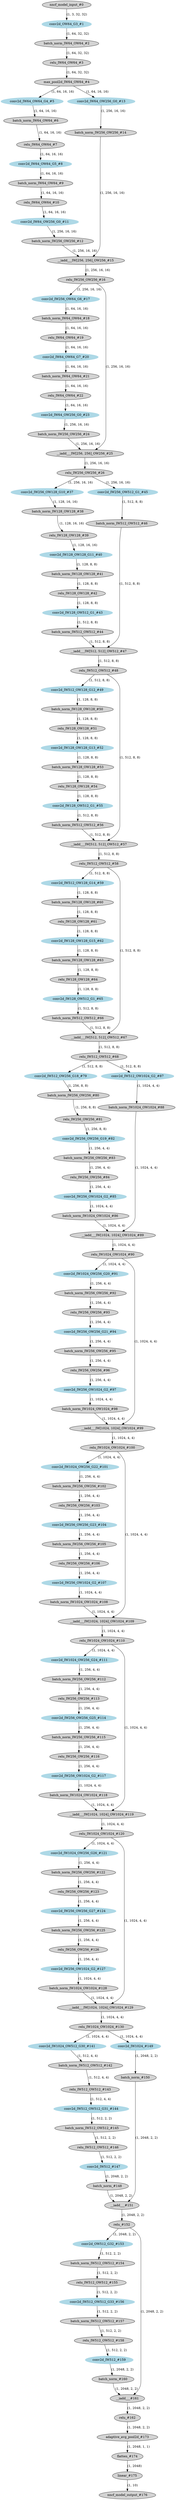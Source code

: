 strict digraph  {
"0 /nncf_model_input_0" [id=0, label="nncf_model_input_#0", style=filled, type=nncf_model_input];
"1 ResNet/NNCFConv2d[conv1]/conv2d_0" [color=lightblue, id=1, label="conv2d_OW64_G3_#1", style=filled, type=conv2d];
"2 ResNet/NNCFBatchNorm[bn1]/batch_norm_0" [id=2, label="batch_norm_IW64_OW64_#2", style=filled, type=batch_norm];
"3 ResNet/relu_0" [id=3, label="relu_IW64_OW64_#3", style=filled, type=relu];
"4 ResNet/MaxPool2d[maxpool]/max_pool2d_0" [id=4, label="max_pool2d_IW64_OW64_#4", style=filled, type=max_pool2d];
"5 ResNet/Sequential[layer1]/Bottleneck[0]/NNCFConv2d[conv1]/conv2d_0" [color=lightblue, id=5, label="conv2d_IW64_OW64_G4_#5", style=filled, type=conv2d];
"6 ResNet/Sequential[layer1]/Bottleneck[0]/NNCFBatchNorm[bn1]/batch_norm_0" [id=6, label="batch_norm_IW64_OW64_#6", style=filled, type=batch_norm];
"7 ResNet/Sequential[layer1]/Bottleneck[0]/relu_0" [id=7, label="relu_IW64_OW64_#7", style=filled, type=relu];
"8 ResNet/Sequential[layer1]/Bottleneck[0]/NNCFConv2d[conv2]/conv2d_0" [color=lightblue, id=8, label="conv2d_IW64_OW64_G5_#8", style=filled, type=conv2d];
"9 ResNet/Sequential[layer1]/Bottleneck[0]/NNCFBatchNorm[bn2]/batch_norm_0" [id=9, label="batch_norm_IW64_OW64_#9", style=filled, type=batch_norm];
"10 ResNet/Sequential[layer1]/Bottleneck[0]/relu_1" [id=10, label="relu_IW64_OW64_#10", style=filled, type=relu];
"11 ResNet/Sequential[layer1]/Bottleneck[0]/NNCFConv2d[conv3]/conv2d_0" [color=lightblue, id=11, label="conv2d_IW64_OW256_G0_#11", style=filled, type=conv2d];
"12 ResNet/Sequential[layer1]/Bottleneck[0]/NNCFBatchNorm[bn3]/batch_norm_0" [id=12, label="batch_norm_IW256_OW256_#12", style=filled, type=batch_norm];
"13 ResNet/Sequential[layer1]/Bottleneck[0]/Sequential[shortcut]/NNCFConv2d[0]/conv2d_0" [color=lightblue, id=13, label="conv2d_IW64_OW256_G0_#13", style=filled, type=conv2d];
"14 ResNet/Sequential[layer1]/Bottleneck[0]/Sequential[shortcut]/NNCFBatchNorm[1]/batch_norm_0" [id=14, label="batch_norm_IW256_OW256_#14", style=filled, type=batch_norm];
"15 ResNet/Sequential[layer1]/Bottleneck[0]/__iadd___0" [id=15, label="__iadd___IW[256, 256]_OW256_#15", style=filled, type=__iadd__];
"16 ResNet/Sequential[layer1]/Bottleneck[0]/relu_2" [id=16, label="relu_IW256_OW256_#16", style=filled, type=relu];
"17 ResNet/Sequential[layer1]/Bottleneck[1]/NNCFConv2d[conv1]/conv2d_0" [color=lightblue, id=17, label="conv2d_IW256_OW64_G6_#17", style=filled, type=conv2d];
"18 ResNet/Sequential[layer1]/Bottleneck[1]/NNCFBatchNorm[bn1]/batch_norm_0" [id=18, label="batch_norm_IW64_OW64_#18", style=filled, type=batch_norm];
"19 ResNet/Sequential[layer1]/Bottleneck[1]/relu_0" [id=19, label="relu_IW64_OW64_#19", style=filled, type=relu];
"20 ResNet/Sequential[layer1]/Bottleneck[1]/NNCFConv2d[conv2]/conv2d_0" [color=lightblue, id=20, label="conv2d_IW64_OW64_G7_#20", style=filled, type=conv2d];
"21 ResNet/Sequential[layer1]/Bottleneck[1]/NNCFBatchNorm[bn2]/batch_norm_0" [id=21, label="batch_norm_IW64_OW64_#21", style=filled, type=batch_norm];
"22 ResNet/Sequential[layer1]/Bottleneck[1]/relu_1" [id=22, label="relu_IW64_OW64_#22", style=filled, type=relu];
"23 ResNet/Sequential[layer1]/Bottleneck[1]/NNCFConv2d[conv3]/conv2d_0" [color=lightblue, id=23, label="conv2d_IW64_OW256_G0_#23", style=filled, type=conv2d];
"24 ResNet/Sequential[layer1]/Bottleneck[1]/NNCFBatchNorm[bn3]/batch_norm_0" [id=24, label="batch_norm_IW256_OW256_#24", style=filled, type=batch_norm];
"25 ResNet/Sequential[layer1]/Bottleneck[1]/__iadd___0" [id=25, label="__iadd___IW[256, 256]_OW256_#25", style=filled, type=__iadd__];
"26 ResNet/Sequential[layer1]/Bottleneck[1]/relu_2" [id=26, label="relu_IW256_OW256_#26", style=filled, type=relu];
"27 ResNet/Sequential[layer2]/Bottleneck[0]/NNCFConv2d[conv1]/conv2d_0" [color=lightblue, id=27, label="conv2d_IW256_OW128_G10_#37", style=filled, type=conv2d];
"28 ResNet/Sequential[layer2]/Bottleneck[0]/NNCFBatchNorm[bn1]/batch_norm_0" [id=28, label="batch_norm_IW128_OW128_#38", style=filled, type=batch_norm];
"29 ResNet/Sequential[layer2]/Bottleneck[0]/relu_0" [id=29, label="relu_IW128_OW128_#39", style=filled, type=relu];
"30 ResNet/Sequential[layer2]/Bottleneck[0]/NNCFConv2d[conv2]/conv2d_0" [color=lightblue, id=30, label="conv2d_IW128_OW128_G11_#40", style=filled, type=conv2d];
"31 ResNet/Sequential[layer2]/Bottleneck[0]/NNCFBatchNorm[bn2]/batch_norm_0" [id=31, label="batch_norm_IW128_OW128_#41", style=filled, type=batch_norm];
"32 ResNet/Sequential[layer2]/Bottleneck[0]/relu_1" [id=32, label="relu_IW128_OW128_#42", style=filled, type=relu];
"33 ResNet/Sequential[layer2]/Bottleneck[0]/NNCFConv2d[conv3]/conv2d_0" [color=lightblue, id=33, label="conv2d_IW128_OW512_G1_#43", style=filled, type=conv2d];
"34 ResNet/Sequential[layer2]/Bottleneck[0]/NNCFBatchNorm[bn3]/batch_norm_0" [id=34, label="batch_norm_IW512_OW512_#44", style=filled, type=batch_norm];
"35 ResNet/Sequential[layer2]/Bottleneck[0]/Sequential[shortcut]/NNCFConv2d[0]/conv2d_0" [color=lightblue, id=35, label="conv2d_IW256_OW512_G1_#45", style=filled, type=conv2d];
"36 ResNet/Sequential[layer2]/Bottleneck[0]/Sequential[shortcut]/NNCFBatchNorm[1]/batch_norm_0" [id=36, label="batch_norm_IW512_OW512_#46", style=filled, type=batch_norm];
"37 ResNet/Sequential[layer2]/Bottleneck[0]/__iadd___0" [id=37, label="__iadd___IW[512, 512]_OW512_#47", style=filled, type=__iadd__];
"38 ResNet/Sequential[layer2]/Bottleneck[0]/relu_2" [id=38, label="relu_IW512_OW512_#48", style=filled, type=relu];
"39 ResNet/Sequential[layer2]/Bottleneck[1]/NNCFConv2d[conv1]/conv2d_0" [color=lightblue, id=39, label="conv2d_IW512_OW128_G12_#49", style=filled, type=conv2d];
"40 ResNet/Sequential[layer2]/Bottleneck[1]/NNCFBatchNorm[bn1]/batch_norm_0" [id=40, label="batch_norm_IW128_OW128_#50", style=filled, type=batch_norm];
"41 ResNet/Sequential[layer2]/Bottleneck[1]/relu_0" [id=41, label="relu_IW128_OW128_#51", style=filled, type=relu];
"42 ResNet/Sequential[layer2]/Bottleneck[1]/NNCFConv2d[conv2]/conv2d_0" [color=lightblue, id=42, label="conv2d_IW128_OW128_G13_#52", style=filled, type=conv2d];
"43 ResNet/Sequential[layer2]/Bottleneck[1]/NNCFBatchNorm[bn2]/batch_norm_0" [id=43, label="batch_norm_IW128_OW128_#53", style=filled, type=batch_norm];
"44 ResNet/Sequential[layer2]/Bottleneck[1]/relu_1" [id=44, label="relu_IW128_OW128_#54", style=filled, type=relu];
"45 ResNet/Sequential[layer2]/Bottleneck[1]/NNCFConv2d[conv3]/conv2d_0" [color=lightblue, id=45, label="conv2d_IW128_OW512_G1_#55", style=filled, type=conv2d];
"46 ResNet/Sequential[layer2]/Bottleneck[1]/NNCFBatchNorm[bn3]/batch_norm_0" [id=46, label="batch_norm_IW512_OW512_#56", style=filled, type=batch_norm];
"47 ResNet/Sequential[layer2]/Bottleneck[1]/__iadd___0" [id=47, label="__iadd___IW[512, 512]_OW512_#57", style=filled, type=__iadd__];
"48 ResNet/Sequential[layer2]/Bottleneck[1]/relu_2" [id=48, label="relu_IW512_OW512_#58", style=filled, type=relu];
"49 ResNet/Sequential[layer2]/Bottleneck[2]/NNCFConv2d[conv1]/conv2d_0" [color=lightblue, id=49, label="conv2d_IW512_OW128_G14_#59", style=filled, type=conv2d];
"50 ResNet/Sequential[layer2]/Bottleneck[2]/NNCFBatchNorm[bn1]/batch_norm_0" [id=50, label="batch_norm_IW128_OW128_#60", style=filled, type=batch_norm];
"51 ResNet/Sequential[layer2]/Bottleneck[2]/relu_0" [id=51, label="relu_IW128_OW128_#61", style=filled, type=relu];
"52 ResNet/Sequential[layer2]/Bottleneck[2]/NNCFConv2d[conv2]/conv2d_0" [color=lightblue, id=52, label="conv2d_IW128_OW128_G15_#62", style=filled, type=conv2d];
"53 ResNet/Sequential[layer2]/Bottleneck[2]/NNCFBatchNorm[bn2]/batch_norm_0" [id=53, label="batch_norm_IW128_OW128_#63", style=filled, type=batch_norm];
"54 ResNet/Sequential[layer2]/Bottleneck[2]/relu_1" [id=54, label="relu_IW128_OW128_#64", style=filled, type=relu];
"55 ResNet/Sequential[layer2]/Bottleneck[2]/NNCFConv2d[conv3]/conv2d_0" [color=lightblue, id=55, label="conv2d_IW128_OW512_G1_#65", style=filled, type=conv2d];
"56 ResNet/Sequential[layer2]/Bottleneck[2]/NNCFBatchNorm[bn3]/batch_norm_0" [id=56, label="batch_norm_IW512_OW512_#66", style=filled, type=batch_norm];
"57 ResNet/Sequential[layer2]/Bottleneck[2]/__iadd___0" [id=57, label="__iadd___IW[512, 512]_OW512_#67", style=filled, type=__iadd__];
"58 ResNet/Sequential[layer2]/Bottleneck[2]/relu_2" [id=58, label="relu_IW512_OW512_#68", style=filled, type=relu];
"59 ResNet/Sequential[layer3]/Bottleneck[0]/NNCFConv2d[conv1]/conv2d_0" [color=lightblue, id=59, label="conv2d_IW512_OW256_G18_#79", style=filled, type=conv2d];
"60 ResNet/Sequential[layer3]/Bottleneck[0]/NNCFBatchNorm[bn1]/batch_norm_0" [id=60, label="batch_norm_IW256_OW256_#80", style=filled, type=batch_norm];
"61 ResNet/Sequential[layer3]/Bottleneck[0]/relu_0" [id=61, label="relu_IW256_OW256_#81", style=filled, type=relu];
"62 ResNet/Sequential[layer3]/Bottleneck[0]/NNCFConv2d[conv2]/conv2d_0" [color=lightblue, id=62, label="conv2d_IW256_OW256_G19_#82", style=filled, type=conv2d];
"63 ResNet/Sequential[layer3]/Bottleneck[0]/NNCFBatchNorm[bn2]/batch_norm_0" [id=63, label="batch_norm_IW256_OW256_#83", style=filled, type=batch_norm];
"64 ResNet/Sequential[layer3]/Bottleneck[0]/relu_1" [id=64, label="relu_IW256_OW256_#84", style=filled, type=relu];
"65 ResNet/Sequential[layer3]/Bottleneck[0]/NNCFConv2d[conv3]/conv2d_0" [color=lightblue, id=65, label="conv2d_IW256_OW1024_G2_#85", style=filled, type=conv2d];
"66 ResNet/Sequential[layer3]/Bottleneck[0]/NNCFBatchNorm[bn3]/batch_norm_0" [id=66, label="batch_norm_IW1024_OW1024_#86", style=filled, type=batch_norm];
"67 ResNet/Sequential[layer3]/Bottleneck[0]/Sequential[shortcut]/NNCFConv2d[0]/conv2d_0" [color=lightblue, id=67, label="conv2d_IW512_OW1024_G2_#87", style=filled, type=conv2d];
"68 ResNet/Sequential[layer3]/Bottleneck[0]/Sequential[shortcut]/NNCFBatchNorm[1]/batch_norm_0" [id=68, label="batch_norm_IW1024_OW1024_#88", style=filled, type=batch_norm];
"69 ResNet/Sequential[layer3]/Bottleneck[0]/__iadd___0" [id=69, label="__iadd___IW[1024, 1024]_OW1024_#89", style=filled, type=__iadd__];
"70 ResNet/Sequential[layer3]/Bottleneck[0]/relu_2" [id=70, label="relu_IW1024_OW1024_#90", style=filled, type=relu];
"71 ResNet/Sequential[layer3]/Bottleneck[1]/NNCFConv2d[conv1]/conv2d_0" [color=lightblue, id=71, label="conv2d_IW1024_OW256_G20_#91", style=filled, type=conv2d];
"72 ResNet/Sequential[layer3]/Bottleneck[1]/NNCFBatchNorm[bn1]/batch_norm_0" [id=72, label="batch_norm_IW256_OW256_#92", style=filled, type=batch_norm];
"73 ResNet/Sequential[layer3]/Bottleneck[1]/relu_0" [id=73, label="relu_IW256_OW256_#93", style=filled, type=relu];
"74 ResNet/Sequential[layer3]/Bottleneck[1]/NNCFConv2d[conv2]/conv2d_0" [color=lightblue, id=74, label="conv2d_IW256_OW256_G21_#94", style=filled, type=conv2d];
"75 ResNet/Sequential[layer3]/Bottleneck[1]/NNCFBatchNorm[bn2]/batch_norm_0" [id=75, label="batch_norm_IW256_OW256_#95", style=filled, type=batch_norm];
"76 ResNet/Sequential[layer3]/Bottleneck[1]/relu_1" [id=76, label="relu_IW256_OW256_#96", style=filled, type=relu];
"77 ResNet/Sequential[layer3]/Bottleneck[1]/NNCFConv2d[conv3]/conv2d_0" [color=lightblue, id=77, label="conv2d_IW256_OW1024_G2_#97", style=filled, type=conv2d];
"78 ResNet/Sequential[layer3]/Bottleneck[1]/NNCFBatchNorm[bn3]/batch_norm_0" [id=78, label="batch_norm_IW1024_OW1024_#98", style=filled, type=batch_norm];
"79 ResNet/Sequential[layer3]/Bottleneck[1]/__iadd___0" [id=79, label="__iadd___IW[1024, 1024]_OW1024_#99", style=filled, type=__iadd__];
"80 ResNet/Sequential[layer3]/Bottleneck[1]/relu_2" [id=80, label="relu_IW1024_OW1024_#100", style=filled, type=relu];
"81 ResNet/Sequential[layer3]/Bottleneck[2]/NNCFConv2d[conv1]/conv2d_0" [color=lightblue, id=81, label="conv2d_IW1024_OW256_G22_#101", style=filled, type=conv2d];
"82 ResNet/Sequential[layer3]/Bottleneck[2]/NNCFBatchNorm[bn1]/batch_norm_0" [id=82, label="batch_norm_IW256_OW256_#102", style=filled, type=batch_norm];
"83 ResNet/Sequential[layer3]/Bottleneck[2]/relu_0" [id=83, label="relu_IW256_OW256_#103", style=filled, type=relu];
"84 ResNet/Sequential[layer3]/Bottleneck[2]/NNCFConv2d[conv2]/conv2d_0" [color=lightblue, id=84, label="conv2d_IW256_OW256_G23_#104", style=filled, type=conv2d];
"85 ResNet/Sequential[layer3]/Bottleneck[2]/NNCFBatchNorm[bn2]/batch_norm_0" [id=85, label="batch_norm_IW256_OW256_#105", style=filled, type=batch_norm];
"86 ResNet/Sequential[layer3]/Bottleneck[2]/relu_1" [id=86, label="relu_IW256_OW256_#106", style=filled, type=relu];
"87 ResNet/Sequential[layer3]/Bottleneck[2]/NNCFConv2d[conv3]/conv2d_0" [color=lightblue, id=87, label="conv2d_IW256_OW1024_G2_#107", style=filled, type=conv2d];
"88 ResNet/Sequential[layer3]/Bottleneck[2]/NNCFBatchNorm[bn3]/batch_norm_0" [id=88, label="batch_norm_IW1024_OW1024_#108", style=filled, type=batch_norm];
"89 ResNet/Sequential[layer3]/Bottleneck[2]/__iadd___0" [id=89, label="__iadd___IW[1024, 1024]_OW1024_#109", style=filled, type=__iadd__];
"90 ResNet/Sequential[layer3]/Bottleneck[2]/relu_2" [id=90, label="relu_IW1024_OW1024_#110", style=filled, type=relu];
"91 ResNet/Sequential[layer3]/Bottleneck[3]/NNCFConv2d[conv1]/conv2d_0" [color=lightblue, id=91, label="conv2d_IW1024_OW256_G24_#111", style=filled, type=conv2d];
"92 ResNet/Sequential[layer3]/Bottleneck[3]/NNCFBatchNorm[bn1]/batch_norm_0" [id=92, label="batch_norm_IW256_OW256_#112", style=filled, type=batch_norm];
"93 ResNet/Sequential[layer3]/Bottleneck[3]/relu_0" [id=93, label="relu_IW256_OW256_#113", style=filled, type=relu];
"94 ResNet/Sequential[layer3]/Bottleneck[3]/NNCFConv2d[conv2]/conv2d_0" [color=lightblue, id=94, label="conv2d_IW256_OW256_G25_#114", style=filled, type=conv2d];
"95 ResNet/Sequential[layer3]/Bottleneck[3]/NNCFBatchNorm[bn2]/batch_norm_0" [id=95, label="batch_norm_IW256_OW256_#115", style=filled, type=batch_norm];
"96 ResNet/Sequential[layer3]/Bottleneck[3]/relu_1" [id=96, label="relu_IW256_OW256_#116", style=filled, type=relu];
"97 ResNet/Sequential[layer3]/Bottleneck[3]/NNCFConv2d[conv3]/conv2d_0" [color=lightblue, id=97, label="conv2d_IW256_OW1024_G2_#117", style=filled, type=conv2d];
"98 ResNet/Sequential[layer3]/Bottleneck[3]/NNCFBatchNorm[bn3]/batch_norm_0" [id=98, label="batch_norm_IW1024_OW1024_#118", style=filled, type=batch_norm];
"99 ResNet/Sequential[layer3]/Bottleneck[3]/__iadd___0" [id=99, label="__iadd___IW[1024, 1024]_OW1024_#119", style=filled, type=__iadd__];
"100 ResNet/Sequential[layer3]/Bottleneck[3]/relu_2" [id=100, label="relu_IW1024_OW1024_#120", style=filled, type=relu];
"101 ResNet/Sequential[layer3]/Bottleneck[4]/NNCFConv2d[conv1]/conv2d_0" [color=lightblue, id=101, label="conv2d_IW1024_OW256_G26_#121", style=filled, type=conv2d];
"102 ResNet/Sequential[layer3]/Bottleneck[4]/NNCFBatchNorm[bn1]/batch_norm_0" [id=102, label="batch_norm_IW256_OW256_#122", style=filled, type=batch_norm];
"103 ResNet/Sequential[layer3]/Bottleneck[4]/relu_0" [id=103, label="relu_IW256_OW256_#123", style=filled, type=relu];
"104 ResNet/Sequential[layer3]/Bottleneck[4]/NNCFConv2d[conv2]/conv2d_0" [color=lightblue, id=104, label="conv2d_IW256_OW256_G27_#124", style=filled, type=conv2d];
"105 ResNet/Sequential[layer3]/Bottleneck[4]/NNCFBatchNorm[bn2]/batch_norm_0" [id=105, label="batch_norm_IW256_OW256_#125", style=filled, type=batch_norm];
"106 ResNet/Sequential[layer3]/Bottleneck[4]/relu_1" [id=106, label="relu_IW256_OW256_#126", style=filled, type=relu];
"107 ResNet/Sequential[layer3]/Bottleneck[4]/NNCFConv2d[conv3]/conv2d_0" [color=lightblue, id=107, label="conv2d_IW256_OW1024_G2_#127", style=filled, type=conv2d];
"108 ResNet/Sequential[layer3]/Bottleneck[4]/NNCFBatchNorm[bn3]/batch_norm_0" [id=108, label="batch_norm_IW1024_OW1024_#128", style=filled, type=batch_norm];
"109 ResNet/Sequential[layer3]/Bottleneck[4]/__iadd___0" [id=109, label="__iadd___IW[1024, 1024]_OW1024_#129", style=filled, type=__iadd__];
"110 ResNet/Sequential[layer3]/Bottleneck[4]/relu_2" [id=110, label="relu_IW1024_OW1024_#130", style=filled, type=relu];
"111 ResNet/Sequential[layer4]/Bottleneck[0]/NNCFConv2d[conv1]/conv2d_0" [color=lightblue, id=111, label="conv2d_IW1024_OW512_G30_#141", style=filled, type=conv2d];
"112 ResNet/Sequential[layer4]/Bottleneck[0]/NNCFBatchNorm[bn1]/batch_norm_0" [id=112, label="batch_norm_IW512_OW512_#142", style=filled, type=batch_norm];
"113 ResNet/Sequential[layer4]/Bottleneck[0]/relu_0" [id=113, label="relu_IW512_OW512_#143", style=filled, type=relu];
"114 ResNet/Sequential[layer4]/Bottleneck[0]/NNCFConv2d[conv2]/conv2d_0" [color=lightblue, id=114, label="conv2d_IW512_OW512_G31_#144", style=filled, type=conv2d];
"115 ResNet/Sequential[layer4]/Bottleneck[0]/NNCFBatchNorm[bn2]/batch_norm_0" [id=115, label="batch_norm_IW512_OW512_#145", style=filled, type=batch_norm];
"116 ResNet/Sequential[layer4]/Bottleneck[0]/relu_1" [id=116, label="relu_IW512_OW512_#146", style=filled, type=relu];
"117 ResNet/Sequential[layer4]/Bottleneck[0]/NNCFConv2d[conv3]/conv2d_0" [color=lightblue, id=117, label="conv2d_IW512_#147", style=filled, type=conv2d];
"118 ResNet/Sequential[layer4]/Bottleneck[0]/NNCFBatchNorm[bn3]/batch_norm_0" [id=118, label="batch_norm_#148", style=filled, type=batch_norm];
"119 ResNet/Sequential[layer4]/Bottleneck[0]/Sequential[shortcut]/NNCFConv2d[0]/conv2d_0" [color=lightblue, id=119, label="conv2d_IW1024_#149", style=filled, type=conv2d];
"120 ResNet/Sequential[layer4]/Bottleneck[0]/Sequential[shortcut]/NNCFBatchNorm[1]/batch_norm_0" [id=120, label="batch_norm_#150", style=filled, type=batch_norm];
"121 ResNet/Sequential[layer4]/Bottleneck[0]/__iadd___0" [id=121, label="__iadd___#151", style=filled, type=__iadd__];
"122 ResNet/Sequential[layer4]/Bottleneck[0]/relu_2" [id=122, label="relu_#152", style=filled, type=relu];
"123 ResNet/Sequential[layer4]/Bottleneck[1]/NNCFConv2d[conv1]/conv2d_0" [color=lightblue, id=123, label="conv2d_OW512_G32_#153", style=filled, type=conv2d];
"124 ResNet/Sequential[layer4]/Bottleneck[1]/NNCFBatchNorm[bn1]/batch_norm_0" [id=124, label="batch_norm_IW512_OW512_#154", style=filled, type=batch_norm];
"125 ResNet/Sequential[layer4]/Bottleneck[1]/relu_0" [id=125, label="relu_IW512_OW512_#155", style=filled, type=relu];
"126 ResNet/Sequential[layer4]/Bottleneck[1]/NNCFConv2d[conv2]/conv2d_0" [color=lightblue, id=126, label="conv2d_IW512_OW512_G33_#156", style=filled, type=conv2d];
"127 ResNet/Sequential[layer4]/Bottleneck[1]/NNCFBatchNorm[bn2]/batch_norm_0" [id=127, label="batch_norm_IW512_OW512_#157", style=filled, type=batch_norm];
"128 ResNet/Sequential[layer4]/Bottleneck[1]/relu_1" [id=128, label="relu_IW512_OW512_#158", style=filled, type=relu];
"129 ResNet/Sequential[layer4]/Bottleneck[1]/NNCFConv2d[conv3]/conv2d_0" [color=lightblue, id=129, label="conv2d_IW512_#159", style=filled, type=conv2d];
"130 ResNet/Sequential[layer4]/Bottleneck[1]/NNCFBatchNorm[bn3]/batch_norm_0" [id=130, label="batch_norm_#160", style=filled, type=batch_norm];
"131 ResNet/Sequential[layer4]/Bottleneck[1]/__iadd___0" [id=131, label="__iadd___#161", style=filled, type=__iadd__];
"132 ResNet/Sequential[layer4]/Bottleneck[1]/relu_2" [id=132, label="relu_#162", style=filled, type=relu];
"133 ResNet/AdaptiveAvgPool2d[avgpool]/adaptive_avg_pool2d_0" [id=133, label="adaptive_avg_pool2d_#173", style=filled, type=adaptive_avg_pool2d];
"134 ResNet/flatten_0" [id=134, label="flatten_#174", style=filled, type=flatten];
"135 ResNet/NNCFLinear[linear]/linear_0" [id=135, label="linear_#175", style=filled, type=linear];
"136 /nncf_model_output_0" [id=136, label="nncf_model_output_#176", style=filled, type=nncf_model_output];
"0 /nncf_model_input_0" -> "1 ResNet/NNCFConv2d[conv1]/conv2d_0"  [label="(1, 3, 32, 32)", style=solid];
"1 ResNet/NNCFConv2d[conv1]/conv2d_0" -> "2 ResNet/NNCFBatchNorm[bn1]/batch_norm_0"  [label="(1, 64, 32, 32)", style=solid];
"2 ResNet/NNCFBatchNorm[bn1]/batch_norm_0" -> "3 ResNet/relu_0"  [label="(1, 64, 32, 32)", style=solid];
"3 ResNet/relu_0" -> "4 ResNet/MaxPool2d[maxpool]/max_pool2d_0"  [label="(1, 64, 32, 32)", style=solid];
"4 ResNet/MaxPool2d[maxpool]/max_pool2d_0" -> "5 ResNet/Sequential[layer1]/Bottleneck[0]/NNCFConv2d[conv1]/conv2d_0"  [label="(1, 64, 16, 16)", style=solid];
"5 ResNet/Sequential[layer1]/Bottleneck[0]/NNCFConv2d[conv1]/conv2d_0" -> "6 ResNet/Sequential[layer1]/Bottleneck[0]/NNCFBatchNorm[bn1]/batch_norm_0"  [label="(1, 64, 16, 16)", style=solid];
"6 ResNet/Sequential[layer1]/Bottleneck[0]/NNCFBatchNorm[bn1]/batch_norm_0" -> "7 ResNet/Sequential[layer1]/Bottleneck[0]/relu_0"  [label="(1, 64, 16, 16)", style=solid];
"7 ResNet/Sequential[layer1]/Bottleneck[0]/relu_0" -> "8 ResNet/Sequential[layer1]/Bottleneck[0]/NNCFConv2d[conv2]/conv2d_0"  [label="(1, 64, 16, 16)", style=solid];
"8 ResNet/Sequential[layer1]/Bottleneck[0]/NNCFConv2d[conv2]/conv2d_0" -> "9 ResNet/Sequential[layer1]/Bottleneck[0]/NNCFBatchNorm[bn2]/batch_norm_0"  [label="(1, 64, 16, 16)", style=solid];
"4 ResNet/MaxPool2d[maxpool]/max_pool2d_0" -> "13 ResNet/Sequential[layer1]/Bottleneck[0]/Sequential[shortcut]/NNCFConv2d[0]/conv2d_0"  [label="(1, 64, 16, 16)", style=solid];
"9 ResNet/Sequential[layer1]/Bottleneck[0]/NNCFBatchNorm[bn2]/batch_norm_0" -> "10 ResNet/Sequential[layer1]/Bottleneck[0]/relu_1"  [label="(1, 64, 16, 16)", style=solid];
"10 ResNet/Sequential[layer1]/Bottleneck[0]/relu_1" -> "11 ResNet/Sequential[layer1]/Bottleneck[0]/NNCFConv2d[conv3]/conv2d_0"  [label="(1, 64, 16, 16)", style=solid];
"11 ResNet/Sequential[layer1]/Bottleneck[0]/NNCFConv2d[conv3]/conv2d_0" -> "12 ResNet/Sequential[layer1]/Bottleneck[0]/NNCFBatchNorm[bn3]/batch_norm_0"  [label="(1, 256, 16, 16)", style=solid];
"12 ResNet/Sequential[layer1]/Bottleneck[0]/NNCFBatchNorm[bn3]/batch_norm_0" -> "15 ResNet/Sequential[layer1]/Bottleneck[0]/__iadd___0"  [label="(1, 256, 16, 16)", style=solid];
"13 ResNet/Sequential[layer1]/Bottleneck[0]/Sequential[shortcut]/NNCFConv2d[0]/conv2d_0" -> "14 ResNet/Sequential[layer1]/Bottleneck[0]/Sequential[shortcut]/NNCFBatchNorm[1]/batch_norm_0"  [label="(1, 256, 16, 16)", style=solid];
"14 ResNet/Sequential[layer1]/Bottleneck[0]/Sequential[shortcut]/NNCFBatchNorm[1]/batch_norm_0" -> "15 ResNet/Sequential[layer1]/Bottleneck[0]/__iadd___0"  [label="(1, 256, 16, 16)", style=solid];
"15 ResNet/Sequential[layer1]/Bottleneck[0]/__iadd___0" -> "16 ResNet/Sequential[layer1]/Bottleneck[0]/relu_2"  [label="(1, 256, 16, 16)", style=solid];
"16 ResNet/Sequential[layer1]/Bottleneck[0]/relu_2" -> "17 ResNet/Sequential[layer1]/Bottleneck[1]/NNCFConv2d[conv1]/conv2d_0"  [label="(1, 256, 16, 16)", style=solid];
"16 ResNet/Sequential[layer1]/Bottleneck[0]/relu_2" -> "25 ResNet/Sequential[layer1]/Bottleneck[1]/__iadd___0"  [label="(1, 256, 16, 16)", style=solid];
"17 ResNet/Sequential[layer1]/Bottleneck[1]/NNCFConv2d[conv1]/conv2d_0" -> "18 ResNet/Sequential[layer1]/Bottleneck[1]/NNCFBatchNorm[bn1]/batch_norm_0"  [label="(1, 64, 16, 16)", style=solid];
"18 ResNet/Sequential[layer1]/Bottleneck[1]/NNCFBatchNorm[bn1]/batch_norm_0" -> "19 ResNet/Sequential[layer1]/Bottleneck[1]/relu_0"  [label="(1, 64, 16, 16)", style=solid];
"19 ResNet/Sequential[layer1]/Bottleneck[1]/relu_0" -> "20 ResNet/Sequential[layer1]/Bottleneck[1]/NNCFConv2d[conv2]/conv2d_0"  [label="(1, 64, 16, 16)", style=solid];
"20 ResNet/Sequential[layer1]/Bottleneck[1]/NNCFConv2d[conv2]/conv2d_0" -> "21 ResNet/Sequential[layer1]/Bottleneck[1]/NNCFBatchNorm[bn2]/batch_norm_0"  [label="(1, 64, 16, 16)", style=solid];
"21 ResNet/Sequential[layer1]/Bottleneck[1]/NNCFBatchNorm[bn2]/batch_norm_0" -> "22 ResNet/Sequential[layer1]/Bottleneck[1]/relu_1"  [label="(1, 64, 16, 16)", style=solid];
"22 ResNet/Sequential[layer1]/Bottleneck[1]/relu_1" -> "23 ResNet/Sequential[layer1]/Bottleneck[1]/NNCFConv2d[conv3]/conv2d_0"  [label="(1, 64, 16, 16)", style=solid];
"23 ResNet/Sequential[layer1]/Bottleneck[1]/NNCFConv2d[conv3]/conv2d_0" -> "24 ResNet/Sequential[layer1]/Bottleneck[1]/NNCFBatchNorm[bn3]/batch_norm_0"  [label="(1, 256, 16, 16)", style=solid];
"24 ResNet/Sequential[layer1]/Bottleneck[1]/NNCFBatchNorm[bn3]/batch_norm_0" -> "25 ResNet/Sequential[layer1]/Bottleneck[1]/__iadd___0"  [label="(1, 256, 16, 16)", style=solid];
"25 ResNet/Sequential[layer1]/Bottleneck[1]/__iadd___0" -> "26 ResNet/Sequential[layer1]/Bottleneck[1]/relu_2"  [label="(1, 256, 16, 16)", style=solid];
"26 ResNet/Sequential[layer1]/Bottleneck[1]/relu_2" -> "27 ResNet/Sequential[layer2]/Bottleneck[0]/NNCFConv2d[conv1]/conv2d_0"  [label="(1, 256, 16, 16)", style=solid];
"26 ResNet/Sequential[layer1]/Bottleneck[1]/relu_2" -> "35 ResNet/Sequential[layer2]/Bottleneck[0]/Sequential[shortcut]/NNCFConv2d[0]/conv2d_0"  [label="(1, 256, 16, 16)", style=solid];
"27 ResNet/Sequential[layer2]/Bottleneck[0]/NNCFConv2d[conv1]/conv2d_0" -> "28 ResNet/Sequential[layer2]/Bottleneck[0]/NNCFBatchNorm[bn1]/batch_norm_0"  [label="(1, 128, 16, 16)", style=solid];
"28 ResNet/Sequential[layer2]/Bottleneck[0]/NNCFBatchNorm[bn1]/batch_norm_0" -> "29 ResNet/Sequential[layer2]/Bottleneck[0]/relu_0"  [label="(1, 128, 16, 16)", style=solid];
"29 ResNet/Sequential[layer2]/Bottleneck[0]/relu_0" -> "30 ResNet/Sequential[layer2]/Bottleneck[0]/NNCFConv2d[conv2]/conv2d_0"  [label="(1, 128, 16, 16)", style=solid];
"30 ResNet/Sequential[layer2]/Bottleneck[0]/NNCFConv2d[conv2]/conv2d_0" -> "31 ResNet/Sequential[layer2]/Bottleneck[0]/NNCFBatchNorm[bn2]/batch_norm_0"  [label="(1, 128, 8, 8)", style=solid];
"31 ResNet/Sequential[layer2]/Bottleneck[0]/NNCFBatchNorm[bn2]/batch_norm_0" -> "32 ResNet/Sequential[layer2]/Bottleneck[0]/relu_1"  [label="(1, 128, 8, 8)", style=solid];
"32 ResNet/Sequential[layer2]/Bottleneck[0]/relu_1" -> "33 ResNet/Sequential[layer2]/Bottleneck[0]/NNCFConv2d[conv3]/conv2d_0"  [label="(1, 128, 8, 8)", style=solid];
"33 ResNet/Sequential[layer2]/Bottleneck[0]/NNCFConv2d[conv3]/conv2d_0" -> "34 ResNet/Sequential[layer2]/Bottleneck[0]/NNCFBatchNorm[bn3]/batch_norm_0"  [label="(1, 512, 8, 8)", style=solid];
"34 ResNet/Sequential[layer2]/Bottleneck[0]/NNCFBatchNorm[bn3]/batch_norm_0" -> "37 ResNet/Sequential[layer2]/Bottleneck[0]/__iadd___0"  [label="(1, 512, 8, 8)", style=solid];
"35 ResNet/Sequential[layer2]/Bottleneck[0]/Sequential[shortcut]/NNCFConv2d[0]/conv2d_0" -> "36 ResNet/Sequential[layer2]/Bottleneck[0]/Sequential[shortcut]/NNCFBatchNorm[1]/batch_norm_0"  [label="(1, 512, 8, 8)", style=solid];
"36 ResNet/Sequential[layer2]/Bottleneck[0]/Sequential[shortcut]/NNCFBatchNorm[1]/batch_norm_0" -> "37 ResNet/Sequential[layer2]/Bottleneck[0]/__iadd___0"  [label="(1, 512, 8, 8)", style=solid];
"37 ResNet/Sequential[layer2]/Bottleneck[0]/__iadd___0" -> "38 ResNet/Sequential[layer2]/Bottleneck[0]/relu_2"  [label="(1, 512, 8, 8)", style=solid];
"38 ResNet/Sequential[layer2]/Bottleneck[0]/relu_2" -> "39 ResNet/Sequential[layer2]/Bottleneck[1]/NNCFConv2d[conv1]/conv2d_0"  [label="(1, 512, 8, 8)", style=solid];
"38 ResNet/Sequential[layer2]/Bottleneck[0]/relu_2" -> "47 ResNet/Sequential[layer2]/Bottleneck[1]/__iadd___0"  [label="(1, 512, 8, 8)", style=solid];
"39 ResNet/Sequential[layer2]/Bottleneck[1]/NNCFConv2d[conv1]/conv2d_0" -> "40 ResNet/Sequential[layer2]/Bottleneck[1]/NNCFBatchNorm[bn1]/batch_norm_0"  [label="(1, 128, 8, 8)", style=solid];
"40 ResNet/Sequential[layer2]/Bottleneck[1]/NNCFBatchNorm[bn1]/batch_norm_0" -> "41 ResNet/Sequential[layer2]/Bottleneck[1]/relu_0"  [label="(1, 128, 8, 8)", style=solid];
"41 ResNet/Sequential[layer2]/Bottleneck[1]/relu_0" -> "42 ResNet/Sequential[layer2]/Bottleneck[1]/NNCFConv2d[conv2]/conv2d_0"  [label="(1, 128, 8, 8)", style=solid];
"42 ResNet/Sequential[layer2]/Bottleneck[1]/NNCFConv2d[conv2]/conv2d_0" -> "43 ResNet/Sequential[layer2]/Bottleneck[1]/NNCFBatchNorm[bn2]/batch_norm_0"  [label="(1, 128, 8, 8)", style=solid];
"43 ResNet/Sequential[layer2]/Bottleneck[1]/NNCFBatchNorm[bn2]/batch_norm_0" -> "44 ResNet/Sequential[layer2]/Bottleneck[1]/relu_1"  [label="(1, 128, 8, 8)", style=solid];
"44 ResNet/Sequential[layer2]/Bottleneck[1]/relu_1" -> "45 ResNet/Sequential[layer2]/Bottleneck[1]/NNCFConv2d[conv3]/conv2d_0"  [label="(1, 128, 8, 8)", style=solid];
"45 ResNet/Sequential[layer2]/Bottleneck[1]/NNCFConv2d[conv3]/conv2d_0" -> "46 ResNet/Sequential[layer2]/Bottleneck[1]/NNCFBatchNorm[bn3]/batch_norm_0"  [label="(1, 512, 8, 8)", style=solid];
"46 ResNet/Sequential[layer2]/Bottleneck[1]/NNCFBatchNorm[bn3]/batch_norm_0" -> "47 ResNet/Sequential[layer2]/Bottleneck[1]/__iadd___0"  [label="(1, 512, 8, 8)", style=solid];
"47 ResNet/Sequential[layer2]/Bottleneck[1]/__iadd___0" -> "48 ResNet/Sequential[layer2]/Bottleneck[1]/relu_2"  [label="(1, 512, 8, 8)", style=solid];
"48 ResNet/Sequential[layer2]/Bottleneck[1]/relu_2" -> "49 ResNet/Sequential[layer2]/Bottleneck[2]/NNCFConv2d[conv1]/conv2d_0"  [label="(1, 512, 8, 8)", style=solid];
"48 ResNet/Sequential[layer2]/Bottleneck[1]/relu_2" -> "57 ResNet/Sequential[layer2]/Bottleneck[2]/__iadd___0"  [label="(1, 512, 8, 8)", style=solid];
"49 ResNet/Sequential[layer2]/Bottleneck[2]/NNCFConv2d[conv1]/conv2d_0" -> "50 ResNet/Sequential[layer2]/Bottleneck[2]/NNCFBatchNorm[bn1]/batch_norm_0"  [label="(1, 128, 8, 8)", style=solid];
"50 ResNet/Sequential[layer2]/Bottleneck[2]/NNCFBatchNorm[bn1]/batch_norm_0" -> "51 ResNet/Sequential[layer2]/Bottleneck[2]/relu_0"  [label="(1, 128, 8, 8)", style=solid];
"51 ResNet/Sequential[layer2]/Bottleneck[2]/relu_0" -> "52 ResNet/Sequential[layer2]/Bottleneck[2]/NNCFConv2d[conv2]/conv2d_0"  [label="(1, 128, 8, 8)", style=solid];
"52 ResNet/Sequential[layer2]/Bottleneck[2]/NNCFConv2d[conv2]/conv2d_0" -> "53 ResNet/Sequential[layer2]/Bottleneck[2]/NNCFBatchNorm[bn2]/batch_norm_0"  [label="(1, 128, 8, 8)", style=solid];
"53 ResNet/Sequential[layer2]/Bottleneck[2]/NNCFBatchNorm[bn2]/batch_norm_0" -> "54 ResNet/Sequential[layer2]/Bottleneck[2]/relu_1"  [label="(1, 128, 8, 8)", style=solid];
"54 ResNet/Sequential[layer2]/Bottleneck[2]/relu_1" -> "55 ResNet/Sequential[layer2]/Bottleneck[2]/NNCFConv2d[conv3]/conv2d_0"  [label="(1, 128, 8, 8)", style=solid];
"55 ResNet/Sequential[layer2]/Bottleneck[2]/NNCFConv2d[conv3]/conv2d_0" -> "56 ResNet/Sequential[layer2]/Bottleneck[2]/NNCFBatchNorm[bn3]/batch_norm_0"  [label="(1, 512, 8, 8)", style=solid];
"56 ResNet/Sequential[layer2]/Bottleneck[2]/NNCFBatchNorm[bn3]/batch_norm_0" -> "57 ResNet/Sequential[layer2]/Bottleneck[2]/__iadd___0"  [label="(1, 512, 8, 8)", style=solid];
"57 ResNet/Sequential[layer2]/Bottleneck[2]/__iadd___0" -> "58 ResNet/Sequential[layer2]/Bottleneck[2]/relu_2"  [label="(1, 512, 8, 8)", style=solid];
"58 ResNet/Sequential[layer2]/Bottleneck[2]/relu_2" -> "59 ResNet/Sequential[layer3]/Bottleneck[0]/NNCFConv2d[conv1]/conv2d_0"  [label="(1, 512, 8, 8)", style=solid];
"58 ResNet/Sequential[layer2]/Bottleneck[2]/relu_2" -> "67 ResNet/Sequential[layer3]/Bottleneck[0]/Sequential[shortcut]/NNCFConv2d[0]/conv2d_0"  [label="(1, 512, 8, 8)", style=solid];
"59 ResNet/Sequential[layer3]/Bottleneck[0]/NNCFConv2d[conv1]/conv2d_0" -> "60 ResNet/Sequential[layer3]/Bottleneck[0]/NNCFBatchNorm[bn1]/batch_norm_0"  [label="(1, 256, 8, 8)", style=solid];
"60 ResNet/Sequential[layer3]/Bottleneck[0]/NNCFBatchNorm[bn1]/batch_norm_0" -> "61 ResNet/Sequential[layer3]/Bottleneck[0]/relu_0"  [label="(1, 256, 8, 8)", style=solid];
"61 ResNet/Sequential[layer3]/Bottleneck[0]/relu_0" -> "62 ResNet/Sequential[layer3]/Bottleneck[0]/NNCFConv2d[conv2]/conv2d_0"  [label="(1, 256, 8, 8)", style=solid];
"62 ResNet/Sequential[layer3]/Bottleneck[0]/NNCFConv2d[conv2]/conv2d_0" -> "63 ResNet/Sequential[layer3]/Bottleneck[0]/NNCFBatchNorm[bn2]/batch_norm_0"  [label="(1, 256, 4, 4)", style=solid];
"63 ResNet/Sequential[layer3]/Bottleneck[0]/NNCFBatchNorm[bn2]/batch_norm_0" -> "64 ResNet/Sequential[layer3]/Bottleneck[0]/relu_1"  [label="(1, 256, 4, 4)", style=solid];
"64 ResNet/Sequential[layer3]/Bottleneck[0]/relu_1" -> "65 ResNet/Sequential[layer3]/Bottleneck[0]/NNCFConv2d[conv3]/conv2d_0"  [label="(1, 256, 4, 4)", style=solid];
"65 ResNet/Sequential[layer3]/Bottleneck[0]/NNCFConv2d[conv3]/conv2d_0" -> "66 ResNet/Sequential[layer3]/Bottleneck[0]/NNCFBatchNorm[bn3]/batch_norm_0"  [label="(1, 1024, 4, 4)", style=solid];
"66 ResNet/Sequential[layer3]/Bottleneck[0]/NNCFBatchNorm[bn3]/batch_norm_0" -> "69 ResNet/Sequential[layer3]/Bottleneck[0]/__iadd___0"  [label="(1, 1024, 4, 4)", style=solid];
"67 ResNet/Sequential[layer3]/Bottleneck[0]/Sequential[shortcut]/NNCFConv2d[0]/conv2d_0" -> "68 ResNet/Sequential[layer3]/Bottleneck[0]/Sequential[shortcut]/NNCFBatchNorm[1]/batch_norm_0"  [label="(1, 1024, 4, 4)", style=solid];
"68 ResNet/Sequential[layer3]/Bottleneck[0]/Sequential[shortcut]/NNCFBatchNorm[1]/batch_norm_0" -> "69 ResNet/Sequential[layer3]/Bottleneck[0]/__iadd___0"  [label="(1, 1024, 4, 4)", style=solid];
"69 ResNet/Sequential[layer3]/Bottleneck[0]/__iadd___0" -> "70 ResNet/Sequential[layer3]/Bottleneck[0]/relu_2"  [label="(1, 1024, 4, 4)", style=solid];
"70 ResNet/Sequential[layer3]/Bottleneck[0]/relu_2" -> "71 ResNet/Sequential[layer3]/Bottleneck[1]/NNCFConv2d[conv1]/conv2d_0"  [label="(1, 1024, 4, 4)", style=solid];
"70 ResNet/Sequential[layer3]/Bottleneck[0]/relu_2" -> "79 ResNet/Sequential[layer3]/Bottleneck[1]/__iadd___0"  [label="(1, 1024, 4, 4)", style=solid];
"71 ResNet/Sequential[layer3]/Bottleneck[1]/NNCFConv2d[conv1]/conv2d_0" -> "72 ResNet/Sequential[layer3]/Bottleneck[1]/NNCFBatchNorm[bn1]/batch_norm_0"  [label="(1, 256, 4, 4)", style=solid];
"72 ResNet/Sequential[layer3]/Bottleneck[1]/NNCFBatchNorm[bn1]/batch_norm_0" -> "73 ResNet/Sequential[layer3]/Bottleneck[1]/relu_0"  [label="(1, 256, 4, 4)", style=solid];
"73 ResNet/Sequential[layer3]/Bottleneck[1]/relu_0" -> "74 ResNet/Sequential[layer3]/Bottleneck[1]/NNCFConv2d[conv2]/conv2d_0"  [label="(1, 256, 4, 4)", style=solid];
"74 ResNet/Sequential[layer3]/Bottleneck[1]/NNCFConv2d[conv2]/conv2d_0" -> "75 ResNet/Sequential[layer3]/Bottleneck[1]/NNCFBatchNorm[bn2]/batch_norm_0"  [label="(1, 256, 4, 4)", style=solid];
"75 ResNet/Sequential[layer3]/Bottleneck[1]/NNCFBatchNorm[bn2]/batch_norm_0" -> "76 ResNet/Sequential[layer3]/Bottleneck[1]/relu_1"  [label="(1, 256, 4, 4)", style=solid];
"76 ResNet/Sequential[layer3]/Bottleneck[1]/relu_1" -> "77 ResNet/Sequential[layer3]/Bottleneck[1]/NNCFConv2d[conv3]/conv2d_0"  [label="(1, 256, 4, 4)", style=solid];
"77 ResNet/Sequential[layer3]/Bottleneck[1]/NNCFConv2d[conv3]/conv2d_0" -> "78 ResNet/Sequential[layer3]/Bottleneck[1]/NNCFBatchNorm[bn3]/batch_norm_0"  [label="(1, 1024, 4, 4)", style=solid];
"78 ResNet/Sequential[layer3]/Bottleneck[1]/NNCFBatchNorm[bn3]/batch_norm_0" -> "79 ResNet/Sequential[layer3]/Bottleneck[1]/__iadd___0"  [label="(1, 1024, 4, 4)", style=solid];
"79 ResNet/Sequential[layer3]/Bottleneck[1]/__iadd___0" -> "80 ResNet/Sequential[layer3]/Bottleneck[1]/relu_2"  [label="(1, 1024, 4, 4)", style=solid];
"80 ResNet/Sequential[layer3]/Bottleneck[1]/relu_2" -> "81 ResNet/Sequential[layer3]/Bottleneck[2]/NNCFConv2d[conv1]/conv2d_0"  [label="(1, 1024, 4, 4)", style=solid];
"80 ResNet/Sequential[layer3]/Bottleneck[1]/relu_2" -> "89 ResNet/Sequential[layer3]/Bottleneck[2]/__iadd___0"  [label="(1, 1024, 4, 4)", style=solid];
"81 ResNet/Sequential[layer3]/Bottleneck[2]/NNCFConv2d[conv1]/conv2d_0" -> "82 ResNet/Sequential[layer3]/Bottleneck[2]/NNCFBatchNorm[bn1]/batch_norm_0"  [label="(1, 256, 4, 4)", style=solid];
"82 ResNet/Sequential[layer3]/Bottleneck[2]/NNCFBatchNorm[bn1]/batch_norm_0" -> "83 ResNet/Sequential[layer3]/Bottleneck[2]/relu_0"  [label="(1, 256, 4, 4)", style=solid];
"83 ResNet/Sequential[layer3]/Bottleneck[2]/relu_0" -> "84 ResNet/Sequential[layer3]/Bottleneck[2]/NNCFConv2d[conv2]/conv2d_0"  [label="(1, 256, 4, 4)", style=solid];
"84 ResNet/Sequential[layer3]/Bottleneck[2]/NNCFConv2d[conv2]/conv2d_0" -> "85 ResNet/Sequential[layer3]/Bottleneck[2]/NNCFBatchNorm[bn2]/batch_norm_0"  [label="(1, 256, 4, 4)", style=solid];
"85 ResNet/Sequential[layer3]/Bottleneck[2]/NNCFBatchNorm[bn2]/batch_norm_0" -> "86 ResNet/Sequential[layer3]/Bottleneck[2]/relu_1"  [label="(1, 256, 4, 4)", style=solid];
"86 ResNet/Sequential[layer3]/Bottleneck[2]/relu_1" -> "87 ResNet/Sequential[layer3]/Bottleneck[2]/NNCFConv2d[conv3]/conv2d_0"  [label="(1, 256, 4, 4)", style=solid];
"87 ResNet/Sequential[layer3]/Bottleneck[2]/NNCFConv2d[conv3]/conv2d_0" -> "88 ResNet/Sequential[layer3]/Bottleneck[2]/NNCFBatchNorm[bn3]/batch_norm_0"  [label="(1, 1024, 4, 4)", style=solid];
"88 ResNet/Sequential[layer3]/Bottleneck[2]/NNCFBatchNorm[bn3]/batch_norm_0" -> "89 ResNet/Sequential[layer3]/Bottleneck[2]/__iadd___0"  [label="(1, 1024, 4, 4)", style=solid];
"89 ResNet/Sequential[layer3]/Bottleneck[2]/__iadd___0" -> "90 ResNet/Sequential[layer3]/Bottleneck[2]/relu_2"  [label="(1, 1024, 4, 4)", style=solid];
"90 ResNet/Sequential[layer3]/Bottleneck[2]/relu_2" -> "91 ResNet/Sequential[layer3]/Bottleneck[3]/NNCFConv2d[conv1]/conv2d_0"  [label="(1, 1024, 4, 4)", style=solid];
"90 ResNet/Sequential[layer3]/Bottleneck[2]/relu_2" -> "99 ResNet/Sequential[layer3]/Bottleneck[3]/__iadd___0"  [label="(1, 1024, 4, 4)", style=solid];
"91 ResNet/Sequential[layer3]/Bottleneck[3]/NNCFConv2d[conv1]/conv2d_0" -> "92 ResNet/Sequential[layer3]/Bottleneck[3]/NNCFBatchNorm[bn1]/batch_norm_0"  [label="(1, 256, 4, 4)", style=solid];
"92 ResNet/Sequential[layer3]/Bottleneck[3]/NNCFBatchNorm[bn1]/batch_norm_0" -> "93 ResNet/Sequential[layer3]/Bottleneck[3]/relu_0"  [label="(1, 256, 4, 4)", style=solid];
"93 ResNet/Sequential[layer3]/Bottleneck[3]/relu_0" -> "94 ResNet/Sequential[layer3]/Bottleneck[3]/NNCFConv2d[conv2]/conv2d_0"  [label="(1, 256, 4, 4)", style=solid];
"94 ResNet/Sequential[layer3]/Bottleneck[3]/NNCFConv2d[conv2]/conv2d_0" -> "95 ResNet/Sequential[layer3]/Bottleneck[3]/NNCFBatchNorm[bn2]/batch_norm_0"  [label="(1, 256, 4, 4)", style=solid];
"95 ResNet/Sequential[layer3]/Bottleneck[3]/NNCFBatchNorm[bn2]/batch_norm_0" -> "96 ResNet/Sequential[layer3]/Bottleneck[3]/relu_1"  [label="(1, 256, 4, 4)", style=solid];
"96 ResNet/Sequential[layer3]/Bottleneck[3]/relu_1" -> "97 ResNet/Sequential[layer3]/Bottleneck[3]/NNCFConv2d[conv3]/conv2d_0"  [label="(1, 256, 4, 4)", style=solid];
"97 ResNet/Sequential[layer3]/Bottleneck[3]/NNCFConv2d[conv3]/conv2d_0" -> "98 ResNet/Sequential[layer3]/Bottleneck[3]/NNCFBatchNorm[bn3]/batch_norm_0"  [label="(1, 1024, 4, 4)", style=solid];
"98 ResNet/Sequential[layer3]/Bottleneck[3]/NNCFBatchNorm[bn3]/batch_norm_0" -> "99 ResNet/Sequential[layer3]/Bottleneck[3]/__iadd___0"  [label="(1, 1024, 4, 4)", style=solid];
"99 ResNet/Sequential[layer3]/Bottleneck[3]/__iadd___0" -> "100 ResNet/Sequential[layer3]/Bottleneck[3]/relu_2"  [label="(1, 1024, 4, 4)", style=solid];
"100 ResNet/Sequential[layer3]/Bottleneck[3]/relu_2" -> "101 ResNet/Sequential[layer3]/Bottleneck[4]/NNCFConv2d[conv1]/conv2d_0"  [label="(1, 1024, 4, 4)", style=solid];
"100 ResNet/Sequential[layer3]/Bottleneck[3]/relu_2" -> "109 ResNet/Sequential[layer3]/Bottleneck[4]/__iadd___0"  [label="(1, 1024, 4, 4)", style=solid];
"101 ResNet/Sequential[layer3]/Bottleneck[4]/NNCFConv2d[conv1]/conv2d_0" -> "102 ResNet/Sequential[layer3]/Bottleneck[4]/NNCFBatchNorm[bn1]/batch_norm_0"  [label="(1, 256, 4, 4)", style=solid];
"102 ResNet/Sequential[layer3]/Bottleneck[4]/NNCFBatchNorm[bn1]/batch_norm_0" -> "103 ResNet/Sequential[layer3]/Bottleneck[4]/relu_0"  [label="(1, 256, 4, 4)", style=solid];
"103 ResNet/Sequential[layer3]/Bottleneck[4]/relu_0" -> "104 ResNet/Sequential[layer3]/Bottleneck[4]/NNCFConv2d[conv2]/conv2d_0"  [label="(1, 256, 4, 4)", style=solid];
"104 ResNet/Sequential[layer3]/Bottleneck[4]/NNCFConv2d[conv2]/conv2d_0" -> "105 ResNet/Sequential[layer3]/Bottleneck[4]/NNCFBatchNorm[bn2]/batch_norm_0"  [label="(1, 256, 4, 4)", style=solid];
"105 ResNet/Sequential[layer3]/Bottleneck[4]/NNCFBatchNorm[bn2]/batch_norm_0" -> "106 ResNet/Sequential[layer3]/Bottleneck[4]/relu_1"  [label="(1, 256, 4, 4)", style=solid];
"106 ResNet/Sequential[layer3]/Bottleneck[4]/relu_1" -> "107 ResNet/Sequential[layer3]/Bottleneck[4]/NNCFConv2d[conv3]/conv2d_0"  [label="(1, 256, 4, 4)", style=solid];
"107 ResNet/Sequential[layer3]/Bottleneck[4]/NNCFConv2d[conv3]/conv2d_0" -> "108 ResNet/Sequential[layer3]/Bottleneck[4]/NNCFBatchNorm[bn3]/batch_norm_0"  [label="(1, 1024, 4, 4)", style=solid];
"108 ResNet/Sequential[layer3]/Bottleneck[4]/NNCFBatchNorm[bn3]/batch_norm_0" -> "109 ResNet/Sequential[layer3]/Bottleneck[4]/__iadd___0"  [label="(1, 1024, 4, 4)", style=solid];
"109 ResNet/Sequential[layer3]/Bottleneck[4]/__iadd___0" -> "110 ResNet/Sequential[layer3]/Bottleneck[4]/relu_2"  [label="(1, 1024, 4, 4)", style=solid];
"110 ResNet/Sequential[layer3]/Bottleneck[4]/relu_2" -> "111 ResNet/Sequential[layer4]/Bottleneck[0]/NNCFConv2d[conv1]/conv2d_0"  [label="(1, 1024, 4, 4)", style=solid];
"110 ResNet/Sequential[layer3]/Bottleneck[4]/relu_2" -> "119 ResNet/Sequential[layer4]/Bottleneck[0]/Sequential[shortcut]/NNCFConv2d[0]/conv2d_0"  [label="(1, 1024, 4, 4)", style=solid];
"111 ResNet/Sequential[layer4]/Bottleneck[0]/NNCFConv2d[conv1]/conv2d_0" -> "112 ResNet/Sequential[layer4]/Bottleneck[0]/NNCFBatchNorm[bn1]/batch_norm_0"  [label="(1, 512, 4, 4)", style=solid];
"112 ResNet/Sequential[layer4]/Bottleneck[0]/NNCFBatchNorm[bn1]/batch_norm_0" -> "113 ResNet/Sequential[layer4]/Bottleneck[0]/relu_0"  [label="(1, 512, 4, 4)", style=solid];
"113 ResNet/Sequential[layer4]/Bottleneck[0]/relu_0" -> "114 ResNet/Sequential[layer4]/Bottleneck[0]/NNCFConv2d[conv2]/conv2d_0"  [label="(1, 512, 4, 4)", style=solid];
"114 ResNet/Sequential[layer4]/Bottleneck[0]/NNCFConv2d[conv2]/conv2d_0" -> "115 ResNet/Sequential[layer4]/Bottleneck[0]/NNCFBatchNorm[bn2]/batch_norm_0"  [label="(1, 512, 2, 2)", style=solid];
"115 ResNet/Sequential[layer4]/Bottleneck[0]/NNCFBatchNorm[bn2]/batch_norm_0" -> "116 ResNet/Sequential[layer4]/Bottleneck[0]/relu_1"  [label="(1, 512, 2, 2)", style=solid];
"116 ResNet/Sequential[layer4]/Bottleneck[0]/relu_1" -> "117 ResNet/Sequential[layer4]/Bottleneck[0]/NNCFConv2d[conv3]/conv2d_0"  [label="(1, 512, 2, 2)", style=solid];
"117 ResNet/Sequential[layer4]/Bottleneck[0]/NNCFConv2d[conv3]/conv2d_0" -> "118 ResNet/Sequential[layer4]/Bottleneck[0]/NNCFBatchNorm[bn3]/batch_norm_0"  [label="(1, 2048, 2, 2)", style=solid];
"118 ResNet/Sequential[layer4]/Bottleneck[0]/NNCFBatchNorm[bn3]/batch_norm_0" -> "121 ResNet/Sequential[layer4]/Bottleneck[0]/__iadd___0"  [label="(1, 2048, 2, 2)", style=solid];
"119 ResNet/Sequential[layer4]/Bottleneck[0]/Sequential[shortcut]/NNCFConv2d[0]/conv2d_0" -> "120 ResNet/Sequential[layer4]/Bottleneck[0]/Sequential[shortcut]/NNCFBatchNorm[1]/batch_norm_0"  [label="(1, 2048, 2, 2)", style=solid];
"120 ResNet/Sequential[layer4]/Bottleneck[0]/Sequential[shortcut]/NNCFBatchNorm[1]/batch_norm_0" -> "121 ResNet/Sequential[layer4]/Bottleneck[0]/__iadd___0"  [label="(1, 2048, 2, 2)", style=solid];
"121 ResNet/Sequential[layer4]/Bottleneck[0]/__iadd___0" -> "122 ResNet/Sequential[layer4]/Bottleneck[0]/relu_2"  [label="(1, 2048, 2, 2)", style=solid];
"122 ResNet/Sequential[layer4]/Bottleneck[0]/relu_2" -> "123 ResNet/Sequential[layer4]/Bottleneck[1]/NNCFConv2d[conv1]/conv2d_0"  [label="(1, 2048, 2, 2)", style=solid];
"122 ResNet/Sequential[layer4]/Bottleneck[0]/relu_2" -> "131 ResNet/Sequential[layer4]/Bottleneck[1]/__iadd___0"  [label="(1, 2048, 2, 2)", style=solid];
"123 ResNet/Sequential[layer4]/Bottleneck[1]/NNCFConv2d[conv1]/conv2d_0" -> "124 ResNet/Sequential[layer4]/Bottleneck[1]/NNCFBatchNorm[bn1]/batch_norm_0"  [label="(1, 512, 2, 2)", style=solid];
"124 ResNet/Sequential[layer4]/Bottleneck[1]/NNCFBatchNorm[bn1]/batch_norm_0" -> "125 ResNet/Sequential[layer4]/Bottleneck[1]/relu_0"  [label="(1, 512, 2, 2)", style=solid];
"125 ResNet/Sequential[layer4]/Bottleneck[1]/relu_0" -> "126 ResNet/Sequential[layer4]/Bottleneck[1]/NNCFConv2d[conv2]/conv2d_0"  [label="(1, 512, 2, 2)", style=solid];
"126 ResNet/Sequential[layer4]/Bottleneck[1]/NNCFConv2d[conv2]/conv2d_0" -> "127 ResNet/Sequential[layer4]/Bottleneck[1]/NNCFBatchNorm[bn2]/batch_norm_0"  [label="(1, 512, 2, 2)", style=solid];
"127 ResNet/Sequential[layer4]/Bottleneck[1]/NNCFBatchNorm[bn2]/batch_norm_0" -> "128 ResNet/Sequential[layer4]/Bottleneck[1]/relu_1"  [label="(1, 512, 2, 2)", style=solid];
"128 ResNet/Sequential[layer4]/Bottleneck[1]/relu_1" -> "129 ResNet/Sequential[layer4]/Bottleneck[1]/NNCFConv2d[conv3]/conv2d_0"  [label="(1, 512, 2, 2)", style=solid];
"129 ResNet/Sequential[layer4]/Bottleneck[1]/NNCFConv2d[conv3]/conv2d_0" -> "130 ResNet/Sequential[layer4]/Bottleneck[1]/NNCFBatchNorm[bn3]/batch_norm_0"  [label="(1, 2048, 2, 2)", style=solid];
"130 ResNet/Sequential[layer4]/Bottleneck[1]/NNCFBatchNorm[bn3]/batch_norm_0" -> "131 ResNet/Sequential[layer4]/Bottleneck[1]/__iadd___0"  [label="(1, 2048, 2, 2)", style=solid];
"131 ResNet/Sequential[layer4]/Bottleneck[1]/__iadd___0" -> "132 ResNet/Sequential[layer4]/Bottleneck[1]/relu_2"  [label="(1, 2048, 2, 2)", style=solid];
"132 ResNet/Sequential[layer4]/Bottleneck[1]/relu_2" -> "133 ResNet/AdaptiveAvgPool2d[avgpool]/adaptive_avg_pool2d_0"  [label="(1, 2048, 2, 2)", style=solid];
"133 ResNet/AdaptiveAvgPool2d[avgpool]/adaptive_avg_pool2d_0" -> "134 ResNet/flatten_0"  [label="(1, 2048, 1, 1)", style=solid];
"134 ResNet/flatten_0" -> "135 ResNet/NNCFLinear[linear]/linear_0"  [label="(1, 2048)", style=solid];
"135 ResNet/NNCFLinear[linear]/linear_0" -> "136 /nncf_model_output_0"  [label="(1, 10)", style=solid];
}
